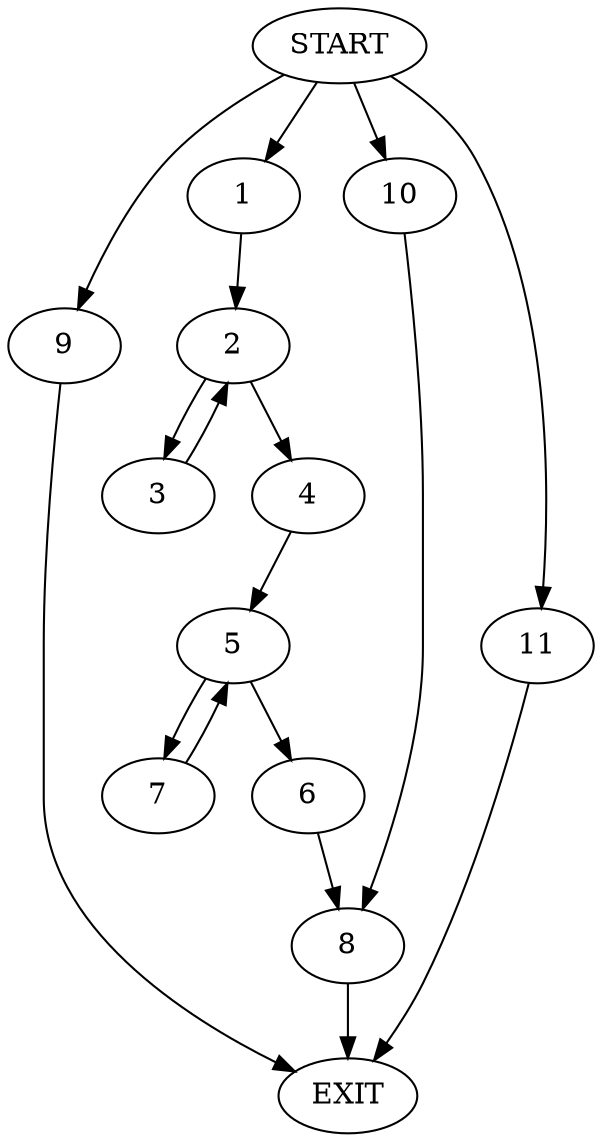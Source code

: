 digraph {
0 [label="START"]
12 [label="EXIT"]
0 -> 1
1 -> 2
2 -> 3
2 -> 4
3 -> 2
4 -> 5
5 -> 6
5 -> 7
6 -> 8
7 -> 5
8 -> 12
0 -> 9
9 -> 12
0 -> 10
10 -> 8
0 -> 11
11 -> 12
}
